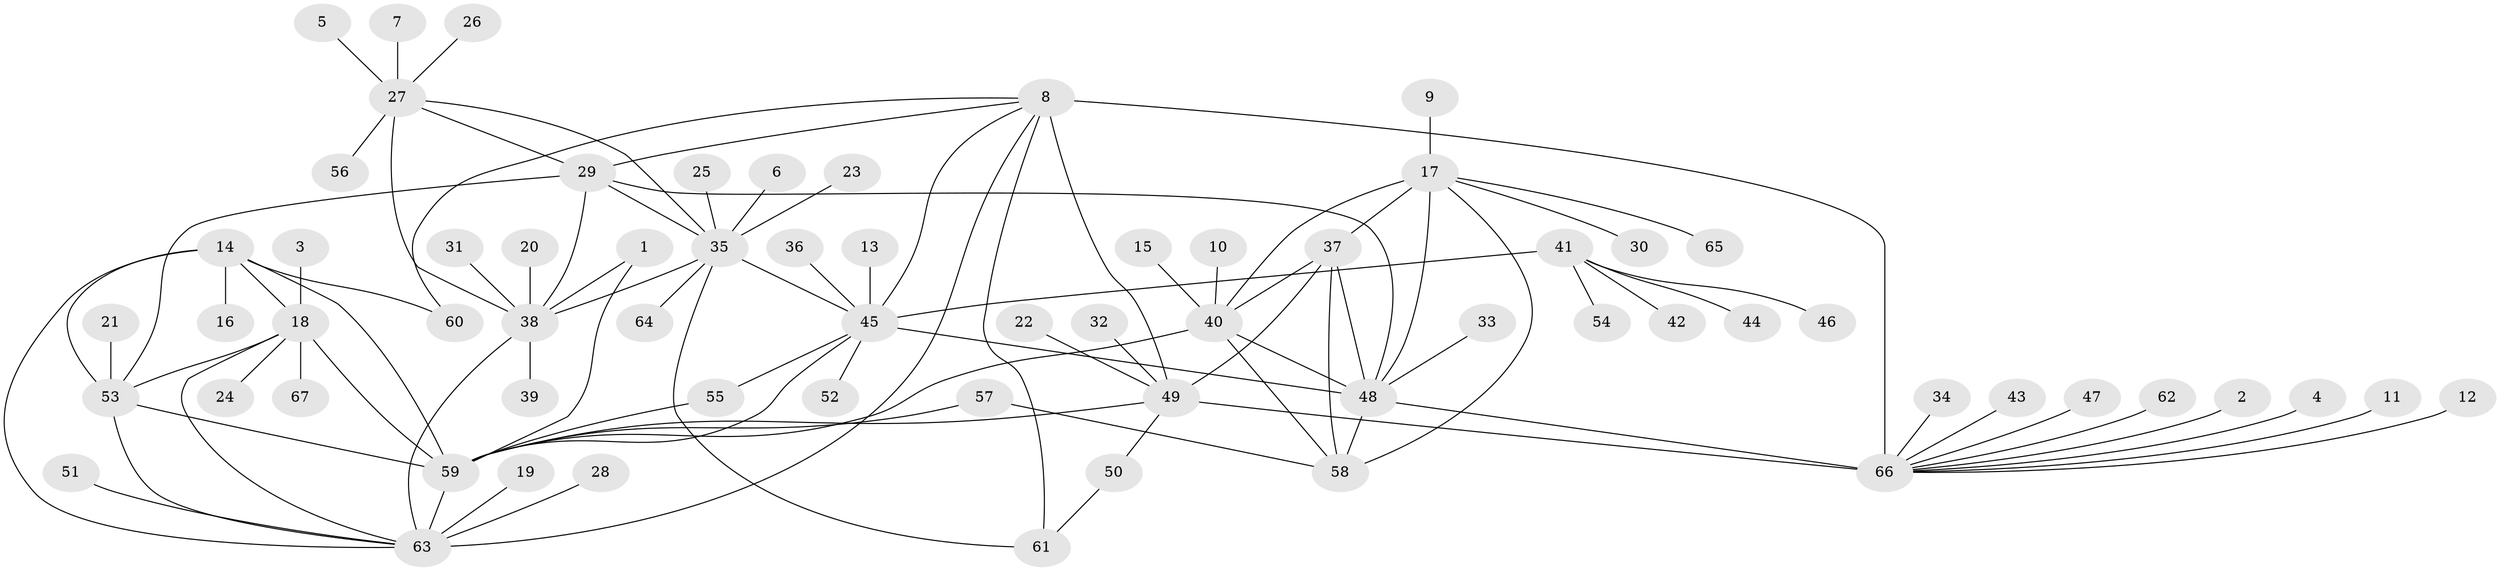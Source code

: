 // original degree distribution, {6: 0.022388059701492536, 11: 0.022388059701492536, 7: 0.03731343283582089, 5: 0.014925373134328358, 8: 0.029850746268656716, 10: 0.05223880597014925, 12: 0.014925373134328358, 9: 0.029850746268656716, 13: 0.007462686567164179, 2: 0.11940298507462686, 1: 0.6194029850746269, 3: 0.029850746268656716}
// Generated by graph-tools (version 1.1) at 2025/02/03/09/25 03:02:36]
// undirected, 67 vertices, 97 edges
graph export_dot {
graph [start="1"]
  node [color=gray90,style=filled];
  1;
  2;
  3;
  4;
  5;
  6;
  7;
  8;
  9;
  10;
  11;
  12;
  13;
  14;
  15;
  16;
  17;
  18;
  19;
  20;
  21;
  22;
  23;
  24;
  25;
  26;
  27;
  28;
  29;
  30;
  31;
  32;
  33;
  34;
  35;
  36;
  37;
  38;
  39;
  40;
  41;
  42;
  43;
  44;
  45;
  46;
  47;
  48;
  49;
  50;
  51;
  52;
  53;
  54;
  55;
  56;
  57;
  58;
  59;
  60;
  61;
  62;
  63;
  64;
  65;
  66;
  67;
  1 -- 38 [weight=1.0];
  1 -- 59 [weight=1.0];
  2 -- 66 [weight=1.0];
  3 -- 18 [weight=1.0];
  4 -- 66 [weight=1.0];
  5 -- 27 [weight=1.0];
  6 -- 35 [weight=1.0];
  7 -- 27 [weight=1.0];
  8 -- 29 [weight=1.0];
  8 -- 45 [weight=1.0];
  8 -- 49 [weight=1.0];
  8 -- 60 [weight=1.0];
  8 -- 61 [weight=1.0];
  8 -- 63 [weight=1.0];
  8 -- 66 [weight=4.0];
  9 -- 17 [weight=1.0];
  10 -- 40 [weight=1.0];
  11 -- 66 [weight=1.0];
  12 -- 66 [weight=1.0];
  13 -- 45 [weight=1.0];
  14 -- 16 [weight=1.0];
  14 -- 18 [weight=1.0];
  14 -- 53 [weight=1.0];
  14 -- 59 [weight=2.0];
  14 -- 60 [weight=1.0];
  14 -- 63 [weight=1.0];
  15 -- 40 [weight=1.0];
  17 -- 30 [weight=1.0];
  17 -- 37 [weight=1.0];
  17 -- 40 [weight=1.0];
  17 -- 48 [weight=2.0];
  17 -- 58 [weight=1.0];
  17 -- 65 [weight=1.0];
  18 -- 24 [weight=1.0];
  18 -- 53 [weight=1.0];
  18 -- 59 [weight=2.0];
  18 -- 63 [weight=1.0];
  18 -- 67 [weight=1.0];
  19 -- 63 [weight=1.0];
  20 -- 38 [weight=1.0];
  21 -- 53 [weight=1.0];
  22 -- 49 [weight=1.0];
  23 -- 35 [weight=1.0];
  25 -- 35 [weight=1.0];
  26 -- 27 [weight=1.0];
  27 -- 29 [weight=2.0];
  27 -- 35 [weight=2.0];
  27 -- 38 [weight=4.0];
  27 -- 56 [weight=1.0];
  28 -- 63 [weight=1.0];
  29 -- 35 [weight=1.0];
  29 -- 38 [weight=2.0];
  29 -- 48 [weight=1.0];
  29 -- 53 [weight=1.0];
  31 -- 38 [weight=1.0];
  32 -- 49 [weight=1.0];
  33 -- 48 [weight=1.0];
  34 -- 66 [weight=1.0];
  35 -- 38 [weight=2.0];
  35 -- 45 [weight=1.0];
  35 -- 61 [weight=1.0];
  35 -- 64 [weight=1.0];
  36 -- 45 [weight=1.0];
  37 -- 40 [weight=1.0];
  37 -- 48 [weight=2.0];
  37 -- 49 [weight=1.0];
  37 -- 58 [weight=1.0];
  38 -- 39 [weight=1.0];
  38 -- 63 [weight=1.0];
  40 -- 48 [weight=2.0];
  40 -- 58 [weight=1.0];
  40 -- 59 [weight=1.0];
  41 -- 42 [weight=1.0];
  41 -- 44 [weight=1.0];
  41 -- 45 [weight=5.0];
  41 -- 46 [weight=1.0];
  41 -- 54 [weight=1.0];
  43 -- 66 [weight=1.0];
  45 -- 48 [weight=2.0];
  45 -- 52 [weight=1.0];
  45 -- 55 [weight=1.0];
  45 -- 59 [weight=1.0];
  47 -- 66 [weight=1.0];
  48 -- 58 [weight=2.0];
  48 -- 66 [weight=1.0];
  49 -- 50 [weight=1.0];
  49 -- 59 [weight=1.0];
  49 -- 66 [weight=4.0];
  50 -- 61 [weight=1.0];
  51 -- 63 [weight=1.0];
  53 -- 59 [weight=2.0];
  53 -- 63 [weight=1.0];
  55 -- 59 [weight=1.0];
  57 -- 58 [weight=1.0];
  57 -- 59 [weight=1.0];
  59 -- 63 [weight=2.0];
  62 -- 66 [weight=1.0];
}
